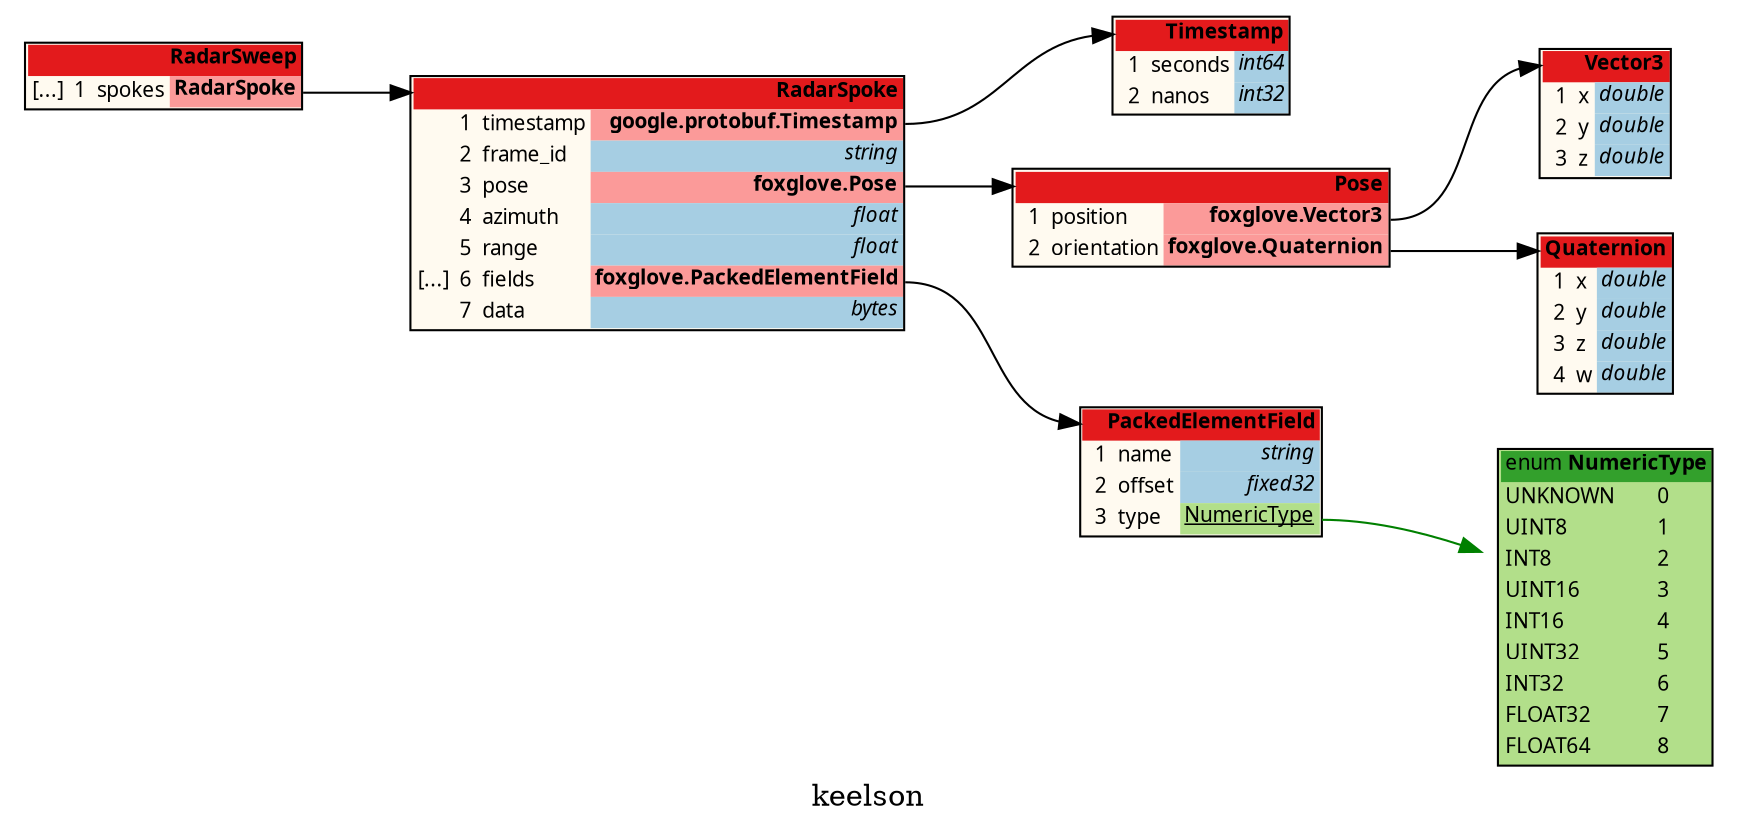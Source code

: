 /*
	do not edit:
	auto-generated by github.com/seamia/protodot
*/
digraph protodot {

	/* package:   keelson */
	/* source:    messages/payloads/RadarReading.proto */
	/* selection: .RadarSweep */

	rankdir=LR;
	label="keelson";
	tooltip="keelson";
	bgcolor="transparent"

	node [
		shape=plaintext
		fontsize=10
		fontname="Ubuntu"
	];


	/* ------ nodes ------ */
	Node_Ja_101	[shape=plaintext tooltip="foxglove.Quaternion" label=<<TABLE BORDER="1" CELLBORDER="0" CELLSPACING="0" BGCOLOR="#fffaf0"><TR><TD COLSPAN="4" PORT="header" BGCOLOR="#e31a1c" ALIGN="right"><b>Quaternion</b></TD></TR><TR><TD ALIGN="right"></TD><TD ALIGN="right">1</TD><TD ALIGN="left">x</TD><TD BGCOLOR="#a6cee3" PORT="pox" ALIGN="right" TITLE="double"><i>double</i></TD></TR><TR><TD ALIGN="right"></TD><TD ALIGN="right">2</TD><TD ALIGN="left">y</TD><TD BGCOLOR="#a6cee3" PORT="poy" ALIGN="right" TITLE="double"><i>double</i></TD></TR><TR><TD ALIGN="right"></TD><TD ALIGN="right">3</TD><TD ALIGN="left">z</TD><TD BGCOLOR="#a6cee3" PORT="poz" ALIGN="right" TITLE="double"><i>double</i></TD></TR><TR><TD ALIGN="right"></TD><TD ALIGN="right">4</TD><TD ALIGN="left">w</TD><TD BGCOLOR="#a6cee3" PORT="pow" ALIGN="right" TITLE="double"><i>double</i></TD></TR></TABLE>>];
	Node_Ja_105	[shape=plaintext tooltip="NumericType" label=<<TABLE BORDER="1" CELLBORDER="0" CELLSPACING="0" BGCOLOR="#b2df8a"><TR><TD COLSPAN="2" PORT="header" BGCOLOR="#33a02c" ALIGN="right">enum <b>NumericType</b></TD></TR><TR><TD BGCOLOR="#b2df8a" ALIGN="left">UNKNOWN</TD><TD BGCOLOR="#b2df8a" ALIGN="left">0</TD></TR><TR><TD BGCOLOR="#b2df8a" ALIGN="left">UINT8</TD><TD BGCOLOR="#b2df8a" ALIGN="left">1</TD></TR><TR><TD BGCOLOR="#b2df8a" ALIGN="left">INT8</TD><TD BGCOLOR="#b2df8a" ALIGN="left">2</TD></TR><TR><TD BGCOLOR="#b2df8a" ALIGN="left">UINT16</TD><TD BGCOLOR="#b2df8a" ALIGN="left">3</TD></TR><TR><TD BGCOLOR="#b2df8a" ALIGN="left">INT16</TD><TD BGCOLOR="#b2df8a" ALIGN="left">4</TD></TR><TR><TD BGCOLOR="#b2df8a" ALIGN="left">UINT32</TD><TD BGCOLOR="#b2df8a" ALIGN="left">5</TD></TR><TR><TD BGCOLOR="#b2df8a" ALIGN="left">INT32</TD><TD BGCOLOR="#b2df8a" ALIGN="left">6</TD></TR><TR><TD BGCOLOR="#b2df8a" ALIGN="left">FLOAT32</TD><TD BGCOLOR="#b2df8a" ALIGN="left">7</TD></TR><TR><TD BGCOLOR="#b2df8a" ALIGN="left">FLOAT64</TD><TD BGCOLOR="#b2df8a" ALIGN="left">8</TD></TR></TABLE>>];
	Node_Ja_107	[shape=plaintext tooltip="keelson.RadarSweep" label=<<TABLE BORDER="1" CELLBORDER="0" CELLSPACING="0" BGCOLOR="#fffaf0"><TR><TD COLSPAN="4" PORT="header" BGCOLOR="#e31a1c" ALIGN="right"><b>RadarSweep</b></TD></TR><TR><TD ALIGN="right">[...]</TD><TD ALIGN="right">1</TD><TD ALIGN="left">spokes</TD><TD BGCOLOR="#fb9a99" PORT="pospokes" ALIGN="right"><b>RadarSpoke</b></TD></TR></TABLE>>];
	Node_Ja_106	[shape=plaintext tooltip="keelson.RadarSpoke" label=<<TABLE BORDER="1" CELLBORDER="0" CELLSPACING="0" BGCOLOR="#fffaf0"><TR><TD COLSPAN="4" PORT="header" BGCOLOR="#e31a1c" ALIGN="right"><b>RadarSpoke</b></TD></TR><TR><TD ALIGN="right"></TD><TD ALIGN="right">1</TD><TD ALIGN="left">timestamp</TD><TD BGCOLOR="#fb9a99" PORT="potimestamp" ALIGN="right"><b>google.protobuf.Timestamp</b></TD></TR><TR><TD ALIGN="right"></TD><TD ALIGN="right">2</TD><TD ALIGN="left">frame_id</TD><TD BGCOLOR="#a6cee3" PORT="poframe_id" ALIGN="right" TITLE="string"><i>string</i></TD></TR><TR><TD ALIGN="right"></TD><TD ALIGN="right">3</TD><TD ALIGN="left">pose</TD><TD BGCOLOR="#fb9a99" PORT="popose" ALIGN="right"><b>foxglove.Pose</b></TD></TR><TR><TD ALIGN="right"></TD><TD ALIGN="right">4</TD><TD ALIGN="left">azimuth</TD><TD BGCOLOR="#a6cee3" PORT="poazimuth" ALIGN="right" TITLE="float"><i>float</i></TD></TR><TR><TD ALIGN="right"></TD><TD ALIGN="right">5</TD><TD ALIGN="left">range</TD><TD BGCOLOR="#a6cee3" PORT="porange" ALIGN="right" TITLE="float"><i>float</i></TD></TR><TR><TD ALIGN="right">[...]</TD><TD ALIGN="right">6</TD><TD ALIGN="left">fields</TD><TD BGCOLOR="#fb9a99" PORT="pofields" ALIGN="right"><b>foxglove.PackedElementField</b></TD></TR><TR><TD ALIGN="right"></TD><TD ALIGN="right">7</TD><TD ALIGN="left">data</TD><TD BGCOLOR="#a6cee3" PORT="podata" ALIGN="right" TITLE="bytes"><i>bytes</i></TD></TR></TABLE>>];
	Node_Ja_100	[shape=plaintext tooltip="google.protobuf.Timestamp" label=<<TABLE BORDER="1" CELLBORDER="0" CELLSPACING="0" BGCOLOR="#fffaf0"><TR><TD COLSPAN="4" PORT="header" BGCOLOR="#e31a1c" ALIGN="right"><b>Timestamp</b></TD></TR><TR><TD ALIGN="right"></TD><TD ALIGN="right">1</TD><TD ALIGN="left">seconds</TD><TD BGCOLOR="#a6cee3" PORT="poseconds" ALIGN="right" TITLE="int64"><i>int64</i></TD></TR><TR><TD ALIGN="right"></TD><TD ALIGN="right">2</TD><TD ALIGN="left">nanos</TD><TD BGCOLOR="#a6cee3" PORT="ponanos" ALIGN="right" TITLE="int32"><i>int32</i></TD></TR></TABLE>>];
	Node_Ja_103	[shape=plaintext tooltip="foxglove.Pose" label=<<TABLE BORDER="1" CELLBORDER="0" CELLSPACING="0" BGCOLOR="#fffaf0"><TR><TD COLSPAN="4" PORT="header" BGCOLOR="#e31a1c" ALIGN="right"><b>Pose</b></TD></TR><TR><TD ALIGN="right"></TD><TD ALIGN="right">1</TD><TD ALIGN="left">position</TD><TD BGCOLOR="#fb9a99" PORT="poposition" ALIGN="right"><b>foxglove.Vector3</b></TD></TR><TR><TD ALIGN="right"></TD><TD ALIGN="right">2</TD><TD ALIGN="left">orientation</TD><TD BGCOLOR="#fb9a99" PORT="poorientation" ALIGN="right"><b>foxglove.Quaternion</b></TD></TR></TABLE>>];
	Node_Ja_104	[shape=plaintext tooltip="foxglove.PackedElementField" label=<<TABLE BORDER="1" CELLBORDER="0" CELLSPACING="0" BGCOLOR="#fffaf0"><TR><TD COLSPAN="4" PORT="header" BGCOLOR="#e31a1c" ALIGN="right"><b>PackedElementField</b></TD></TR><TR><TD ALIGN="right"></TD><TD ALIGN="right">1</TD><TD ALIGN="left">name</TD><TD BGCOLOR="#a6cee3" PORT="poname" ALIGN="right" TITLE="string"><i>string</i></TD></TR><TR><TD ALIGN="right"></TD><TD ALIGN="right">2</TD><TD ALIGN="left">offset</TD><TD BGCOLOR="#a6cee3" PORT="pooffset" ALIGN="right" TITLE="fixed32"><i>fixed32</i></TD></TR><TR><TD ALIGN="right"></TD><TD ALIGN="right">3</TD><TD ALIGN="left">type</TD><TD BGCOLOR="#b2df8a" PORT="potype" ALIGN="right"><u>NumericType</u></TD></TR></TABLE>>];
	Node_Ja_102	[shape=plaintext tooltip="foxglove.Vector3" label=<<TABLE BORDER="1" CELLBORDER="0" CELLSPACING="0" BGCOLOR="#fffaf0"><TR><TD COLSPAN="4" PORT="header" BGCOLOR="#e31a1c" ALIGN="right"><b>Vector3</b></TD></TR><TR><TD ALIGN="right"></TD><TD ALIGN="right">1</TD><TD ALIGN="left">x</TD><TD BGCOLOR="#a6cee3" PORT="pox" ALIGN="right" TITLE="double"><i>double</i></TD></TR><TR><TD ALIGN="right"></TD><TD ALIGN="right">2</TD><TD ALIGN="left">y</TD><TD BGCOLOR="#a6cee3" PORT="poy" ALIGN="right" TITLE="double"><i>double</i></TD></TR><TR><TD ALIGN="right"></TD><TD ALIGN="right">3</TD><TD ALIGN="left">z</TD><TD BGCOLOR="#a6cee3" PORT="poz" ALIGN="right" TITLE="double"><i>double</i></TD></TR></TABLE>>];

	/* ------ connections ------ */
	Node_Ja_103:poorientation:e	-> Node_Ja_101:header [color="#000000" tooltip="Ja_103 --> Ja_101"];
	Node_Ja_104:potype:e	-> Node_Ja_105 [color="#008000" tooltip="Ja_104 --> Ja_105"];
	Node_Ja_107:pospokes:e	-> Node_Ja_106:header [color="#000000" tooltip="Ja_107 --> Ja_106"];
	Node_Ja_106:potimestamp:e	-> Node_Ja_100:header [color="#000000" tooltip="Ja_106 --> Ja_100"];
	Node_Ja_106:popose:e	-> Node_Ja_103:header [color="#000000" tooltip="Ja_106 --> Ja_103"];
	Node_Ja_106:pofields:e	-> Node_Ja_104:header [color="#000000" tooltip="Ja_106 --> Ja_104"];
	Node_Ja_103:poposition:e	-> Node_Ja_102:header [color="#000000" tooltip="Ja_103 --> Ja_102"];

	/* generated by github.com/seamia/protodot on Thursday, 08-May-25 19:23:50 UTC */
}
